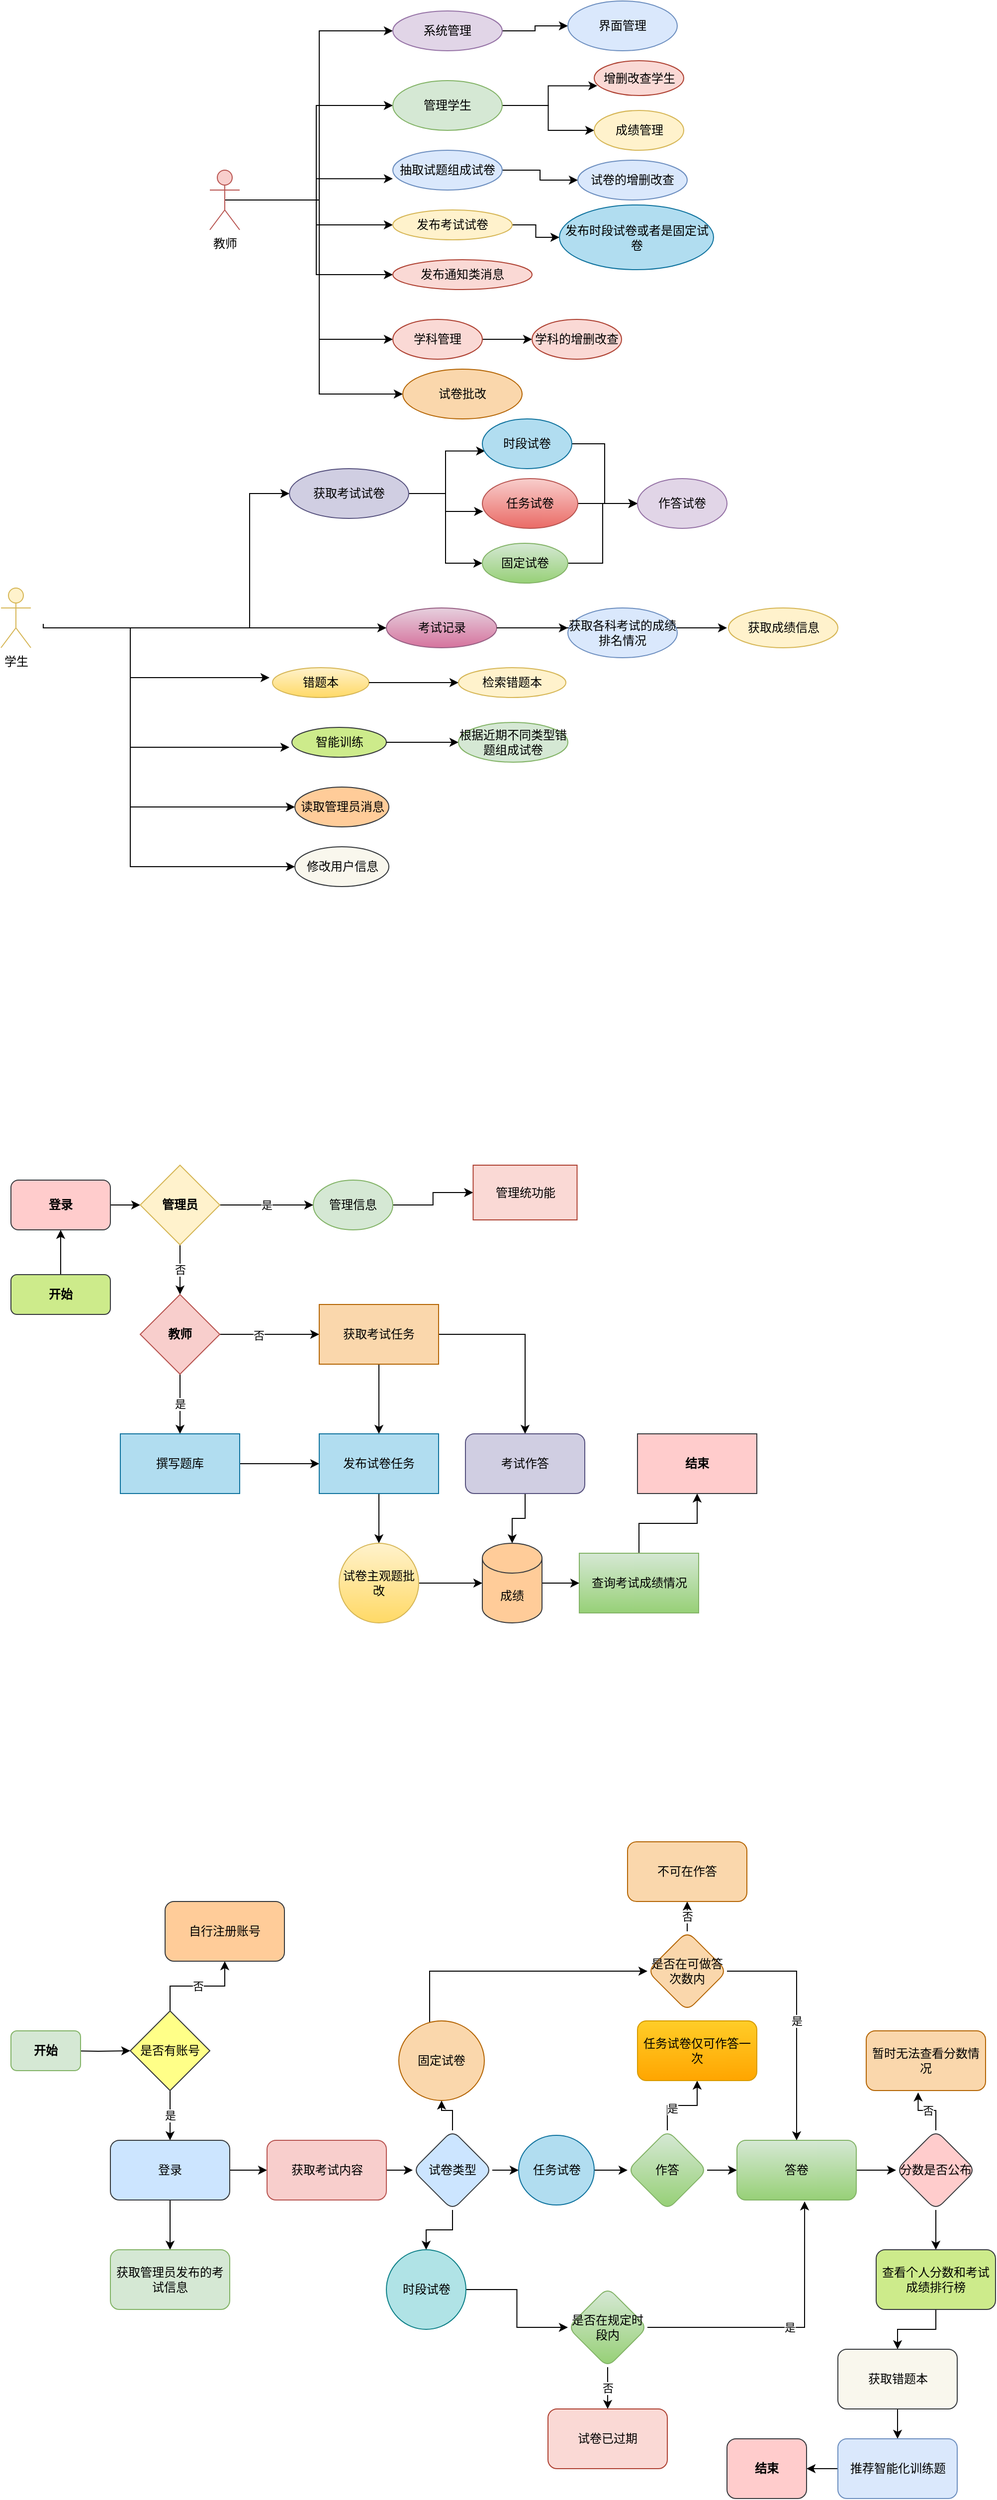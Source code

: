 <mxfile version="21.1.5" type="github">
  <diagram name="第 1 页" id="-xCAmt3GZVza_Lq7m_Li">
    <mxGraphModel dx="1050" dy="587" grid="1" gridSize="10" guides="1" tooltips="1" connect="1" arrows="1" fold="1" page="1" pageScale="1" pageWidth="827" pageHeight="1169" math="0" shadow="0">
      <root>
        <mxCell id="0" />
        <mxCell id="1" parent="0" />
        <mxCell id="wJusNzU9xoTJ1JT3j_27-7" style="edgeStyle=orthogonalEdgeStyle;rounded=0;orthogonalLoop=1;jettySize=auto;html=1;exitX=0.5;exitY=0.5;exitDx=0;exitDy=0;exitPerimeter=0;entryX=0;entryY=0.5;entryDx=0;entryDy=0;" parent="1" source="wJusNzU9xoTJ1JT3j_27-1" target="wJusNzU9xoTJ1JT3j_27-6" edge="1">
          <mxGeometry relative="1" as="geometry" />
        </mxCell>
        <mxCell id="wJusNzU9xoTJ1JT3j_27-9" style="edgeStyle=orthogonalEdgeStyle;rounded=0;orthogonalLoop=1;jettySize=auto;html=1;exitX=0.5;exitY=0.5;exitDx=0;exitDy=0;exitPerimeter=0;entryX=0;entryY=0.715;entryDx=0;entryDy=0;entryPerimeter=0;" parent="1" source="wJusNzU9xoTJ1JT3j_27-1" target="wJusNzU9xoTJ1JT3j_27-8" edge="1">
          <mxGeometry relative="1" as="geometry" />
        </mxCell>
        <mxCell id="wJusNzU9xoTJ1JT3j_27-11" style="edgeStyle=orthogonalEdgeStyle;rounded=0;orthogonalLoop=1;jettySize=auto;html=1;exitX=0.5;exitY=0.5;exitDx=0;exitDy=0;exitPerimeter=0;" parent="1" source="wJusNzU9xoTJ1JT3j_27-1" target="wJusNzU9xoTJ1JT3j_27-10" edge="1">
          <mxGeometry relative="1" as="geometry" />
        </mxCell>
        <mxCell id="wJusNzU9xoTJ1JT3j_27-13" style="edgeStyle=orthogonalEdgeStyle;rounded=0;orthogonalLoop=1;jettySize=auto;html=1;exitX=0.5;exitY=0.5;exitDx=0;exitDy=0;exitPerimeter=0;entryX=0;entryY=0.5;entryDx=0;entryDy=0;" parent="1" source="wJusNzU9xoTJ1JT3j_27-1" target="wJusNzU9xoTJ1JT3j_27-12" edge="1">
          <mxGeometry relative="1" as="geometry">
            <Array as="points">
              <mxPoint x="340" y="240" />
              <mxPoint x="340" y="70" />
            </Array>
          </mxGeometry>
        </mxCell>
        <mxCell id="wJusNzU9xoTJ1JT3j_27-24" style="edgeStyle=orthogonalEdgeStyle;rounded=0;orthogonalLoop=1;jettySize=auto;html=1;exitX=0.5;exitY=0.5;exitDx=0;exitDy=0;exitPerimeter=0;entryX=0;entryY=0.5;entryDx=0;entryDy=0;" parent="1" source="wJusNzU9xoTJ1JT3j_27-1" target="wJusNzU9xoTJ1JT3j_27-23" edge="1">
          <mxGeometry relative="1" as="geometry" />
        </mxCell>
        <mxCell id="wJusNzU9xoTJ1JT3j_27-29" style="edgeStyle=orthogonalEdgeStyle;rounded=0;orthogonalLoop=1;jettySize=auto;html=1;exitX=0.5;exitY=0.5;exitDx=0;exitDy=0;exitPerimeter=0;entryX=0;entryY=0.5;entryDx=0;entryDy=0;" parent="1" source="wJusNzU9xoTJ1JT3j_27-1" target="wJusNzU9xoTJ1JT3j_27-28" edge="1">
          <mxGeometry relative="1" as="geometry">
            <Array as="points">
              <mxPoint x="340" y="240" />
              <mxPoint x="340" y="380" />
            </Array>
          </mxGeometry>
        </mxCell>
        <mxCell id="JwXCFKHDuGkUdu7llDLo-1" style="edgeStyle=orthogonalEdgeStyle;rounded=0;orthogonalLoop=1;jettySize=auto;html=1;exitX=0.5;exitY=0.5;exitDx=0;exitDy=0;exitPerimeter=0;entryX=0;entryY=0.5;entryDx=0;entryDy=0;" edge="1" parent="1" source="wJusNzU9xoTJ1JT3j_27-1" target="JwXCFKHDuGkUdu7llDLo-2">
          <mxGeometry relative="1" as="geometry">
            <mxPoint x="340" y="460" as="targetPoint" />
            <Array as="points">
              <mxPoint x="340" y="240" />
              <mxPoint x="340" y="435" />
            </Array>
          </mxGeometry>
        </mxCell>
        <mxCell id="wJusNzU9xoTJ1JT3j_27-1" value="教师" style="shape=umlActor;verticalLabelPosition=bottom;verticalAlign=top;html=1;outlineConnect=0;fillColor=#f8cecc;strokeColor=#b85450;" parent="1" vertex="1">
          <mxGeometry x="230" y="210" width="30" height="60" as="geometry" />
        </mxCell>
        <mxCell id="wJusNzU9xoTJ1JT3j_27-33" style="edgeStyle=orthogonalEdgeStyle;rounded=0;orthogonalLoop=1;jettySize=auto;html=1;exitX=0.75;exitY=0.1;exitDx=0;exitDy=0;exitPerimeter=0;" parent="1" target="wJusNzU9xoTJ1JT3j_27-32" edge="1">
          <mxGeometry relative="1" as="geometry">
            <mxPoint x="62.5" y="666" as="sourcePoint" />
            <Array as="points">
              <mxPoint x="63" y="670" />
              <mxPoint x="270" y="670" />
              <mxPoint x="270" y="535" />
            </Array>
          </mxGeometry>
        </mxCell>
        <mxCell id="wJusNzU9xoTJ1JT3j_27-47" style="edgeStyle=orthogonalEdgeStyle;rounded=0;orthogonalLoop=1;jettySize=auto;html=1;exitX=0.75;exitY=0.1;exitDx=0;exitDy=0;exitPerimeter=0;entryX=0;entryY=0.5;entryDx=0;entryDy=0;" parent="1" target="wJusNzU9xoTJ1JT3j_27-46" edge="1">
          <mxGeometry relative="1" as="geometry">
            <Array as="points">
              <mxPoint x="63" y="670" />
              <mxPoint x="150" y="670" />
              <mxPoint x="150" y="850" />
            </Array>
            <mxPoint x="62.5" y="666" as="sourcePoint" />
          </mxGeometry>
        </mxCell>
        <mxCell id="wJusNzU9xoTJ1JT3j_27-17" style="edgeStyle=orthogonalEdgeStyle;rounded=0;orthogonalLoop=1;jettySize=auto;html=1;exitX=1;exitY=0.5;exitDx=0;exitDy=0;" parent="1" source="wJusNzU9xoTJ1JT3j_27-6" target="wJusNzU9xoTJ1JT3j_27-16" edge="1">
          <mxGeometry relative="1" as="geometry" />
        </mxCell>
        <mxCell id="wJusNzU9xoTJ1JT3j_27-19" style="edgeStyle=orthogonalEdgeStyle;rounded=0;orthogonalLoop=1;jettySize=auto;html=1;exitX=1;exitY=0.5;exitDx=0;exitDy=0;entryX=0.035;entryY=0.72;entryDx=0;entryDy=0;entryPerimeter=0;" parent="1" source="wJusNzU9xoTJ1JT3j_27-6" target="wJusNzU9xoTJ1JT3j_27-18" edge="1">
          <mxGeometry relative="1" as="geometry" />
        </mxCell>
        <mxCell id="wJusNzU9xoTJ1JT3j_27-6" value="管理学生" style="ellipse;whiteSpace=wrap;html=1;fillColor=#d5e8d4;strokeColor=#82b366;" parent="1" vertex="1">
          <mxGeometry x="414" y="120" width="110" height="50" as="geometry" />
        </mxCell>
        <mxCell id="wJusNzU9xoTJ1JT3j_27-27" style="edgeStyle=orthogonalEdgeStyle;rounded=0;orthogonalLoop=1;jettySize=auto;html=1;exitX=1;exitY=0.5;exitDx=0;exitDy=0;entryX=0;entryY=0.5;entryDx=0;entryDy=0;" parent="1" source="wJusNzU9xoTJ1JT3j_27-8" target="wJusNzU9xoTJ1JT3j_27-26" edge="1">
          <mxGeometry relative="1" as="geometry" />
        </mxCell>
        <mxCell id="wJusNzU9xoTJ1JT3j_27-8" value="抽取试题组成试卷" style="ellipse;whiteSpace=wrap;html=1;fillColor=#dae8fc;strokeColor=#6c8ebf;" parent="1" vertex="1">
          <mxGeometry x="414" y="190" width="110" height="40" as="geometry" />
        </mxCell>
        <mxCell id="wJusNzU9xoTJ1JT3j_27-22" style="edgeStyle=orthogonalEdgeStyle;rounded=0;orthogonalLoop=1;jettySize=auto;html=1;exitX=1;exitY=0.5;exitDx=0;exitDy=0;" parent="1" source="wJusNzU9xoTJ1JT3j_27-10" target="wJusNzU9xoTJ1JT3j_27-21" edge="1">
          <mxGeometry relative="1" as="geometry" />
        </mxCell>
        <mxCell id="wJusNzU9xoTJ1JT3j_27-10" value="发布考试试卷" style="ellipse;whiteSpace=wrap;html=1;fillColor=#fff2cc;strokeColor=#d6b656;" parent="1" vertex="1">
          <mxGeometry x="414" y="250" width="120" height="30" as="geometry" />
        </mxCell>
        <mxCell id="wJusNzU9xoTJ1JT3j_27-15" style="edgeStyle=orthogonalEdgeStyle;rounded=0;orthogonalLoop=1;jettySize=auto;html=1;exitX=1;exitY=0.5;exitDx=0;exitDy=0;entryX=0;entryY=0.5;entryDx=0;entryDy=0;" parent="1" source="wJusNzU9xoTJ1JT3j_27-12" target="wJusNzU9xoTJ1JT3j_27-14" edge="1">
          <mxGeometry relative="1" as="geometry" />
        </mxCell>
        <mxCell id="wJusNzU9xoTJ1JT3j_27-12" value="系统管理" style="ellipse;whiteSpace=wrap;html=1;fillColor=#e1d5e7;strokeColor=#9673a6;" parent="1" vertex="1">
          <mxGeometry x="414" y="50" width="110" height="40" as="geometry" />
        </mxCell>
        <mxCell id="wJusNzU9xoTJ1JT3j_27-14" value="界面管理" style="ellipse;whiteSpace=wrap;html=1;fillColor=#dae8fc;strokeColor=#6c8ebf;" parent="1" vertex="1">
          <mxGeometry x="590" y="40" width="110" height="50" as="geometry" />
        </mxCell>
        <mxCell id="wJusNzU9xoTJ1JT3j_27-16" value="成绩管理" style="ellipse;whiteSpace=wrap;html=1;fillColor=#fff2cc;strokeColor=#d6b656;" parent="1" vertex="1">
          <mxGeometry x="616.5" y="150" width="90" height="40" as="geometry" />
        </mxCell>
        <mxCell id="wJusNzU9xoTJ1JT3j_27-18" value="增删改查学生" style="ellipse;whiteSpace=wrap;html=1;fillColor=#fad9d5;strokeColor=#ae4132;" parent="1" vertex="1">
          <mxGeometry x="616.5" y="100" width="90" height="35" as="geometry" />
        </mxCell>
        <mxCell id="wJusNzU9xoTJ1JT3j_27-21" value="发布时段试卷或者是固定试卷" style="ellipse;whiteSpace=wrap;html=1;fillColor=#b1ddf0;strokeColor=#10739e;" parent="1" vertex="1">
          <mxGeometry x="581.5" y="245" width="155" height="65" as="geometry" />
        </mxCell>
        <mxCell id="wJusNzU9xoTJ1JT3j_27-23" value="发布通知类消息" style="ellipse;whiteSpace=wrap;html=1;fillColor=#fad9d5;strokeColor=#ae4132;" parent="1" vertex="1">
          <mxGeometry x="414" y="300" width="140" height="30" as="geometry" />
        </mxCell>
        <mxCell id="wJusNzU9xoTJ1JT3j_27-26" value="试卷的增删改查" style="ellipse;whiteSpace=wrap;html=1;fillColor=#dae8fc;strokeColor=#6c8ebf;" parent="1" vertex="1">
          <mxGeometry x="600" y="200" width="110" height="40" as="geometry" />
        </mxCell>
        <mxCell id="wJusNzU9xoTJ1JT3j_27-31" style="edgeStyle=orthogonalEdgeStyle;rounded=0;orthogonalLoop=1;jettySize=auto;html=1;exitX=1;exitY=0.5;exitDx=0;exitDy=0;entryX=0;entryY=0.5;entryDx=0;entryDy=0;" parent="1" source="wJusNzU9xoTJ1JT3j_27-28" target="wJusNzU9xoTJ1JT3j_27-30" edge="1">
          <mxGeometry relative="1" as="geometry" />
        </mxCell>
        <mxCell id="wJusNzU9xoTJ1JT3j_27-28" value="学科管理" style="ellipse;whiteSpace=wrap;html=1;fillColor=#fad9d5;strokeColor=#ae4132;" parent="1" vertex="1">
          <mxGeometry x="414" y="360" width="90" height="40" as="geometry" />
        </mxCell>
        <mxCell id="wJusNzU9xoTJ1JT3j_27-30" value="学科的增删改查" style="ellipse;whiteSpace=wrap;html=1;fillColor=#fad9d5;strokeColor=#ae4132;" parent="1" vertex="1">
          <mxGeometry x="554" y="360" width="90" height="40" as="geometry" />
        </mxCell>
        <mxCell id="R-f7AeW5xme-kYgzX9g4-16" style="edgeStyle=orthogonalEdgeStyle;rounded=0;orthogonalLoop=1;jettySize=auto;html=1;exitX=1;exitY=0.5;exitDx=0;exitDy=0;entryX=0.031;entryY=0.644;entryDx=0;entryDy=0;entryPerimeter=0;" parent="1" source="wJusNzU9xoTJ1JT3j_27-32" target="wJusNzU9xoTJ1JT3j_27-35" edge="1">
          <mxGeometry relative="1" as="geometry" />
        </mxCell>
        <mxCell id="R-f7AeW5xme-kYgzX9g4-17" style="edgeStyle=orthogonalEdgeStyle;rounded=0;orthogonalLoop=1;jettySize=auto;html=1;exitX=1;exitY=0.5;exitDx=0;exitDy=0;entryX=0.008;entryY=0.66;entryDx=0;entryDy=0;entryPerimeter=0;" parent="1" source="wJusNzU9xoTJ1JT3j_27-32" target="wJusNzU9xoTJ1JT3j_27-38" edge="1">
          <mxGeometry relative="1" as="geometry" />
        </mxCell>
        <mxCell id="R-f7AeW5xme-kYgzX9g4-18" style="edgeStyle=orthogonalEdgeStyle;rounded=0;orthogonalLoop=1;jettySize=auto;html=1;exitX=1;exitY=0.5;exitDx=0;exitDy=0;entryX=0;entryY=0.5;entryDx=0;entryDy=0;" parent="1" source="wJusNzU9xoTJ1JT3j_27-32" target="wJusNzU9xoTJ1JT3j_27-37" edge="1">
          <mxGeometry relative="1" as="geometry" />
        </mxCell>
        <mxCell id="wJusNzU9xoTJ1JT3j_27-32" value="获取考试试卷" style="ellipse;whiteSpace=wrap;html=1;fillColor=#d0cee2;strokeColor=#56517e;" parent="1" vertex="1">
          <mxGeometry x="310" y="510" width="120" height="50" as="geometry" />
        </mxCell>
        <mxCell id="R-f7AeW5xme-kYgzX9g4-20" style="edgeStyle=orthogonalEdgeStyle;rounded=0;orthogonalLoop=1;jettySize=auto;html=1;exitX=1;exitY=0.5;exitDx=0;exitDy=0;entryX=0;entryY=0.5;entryDx=0;entryDy=0;" parent="1" source="wJusNzU9xoTJ1JT3j_27-35" target="R-f7AeW5xme-kYgzX9g4-19" edge="1">
          <mxGeometry relative="1" as="geometry" />
        </mxCell>
        <mxCell id="wJusNzU9xoTJ1JT3j_27-35" value="时段试卷" style="ellipse;whiteSpace=wrap;html=1;fillColor=#b1ddf0;strokeColor=#10739e;" parent="1" vertex="1">
          <mxGeometry x="504" y="460" width="90" height="50" as="geometry" />
        </mxCell>
        <mxCell id="R-f7AeW5xme-kYgzX9g4-22" style="edgeStyle=orthogonalEdgeStyle;rounded=0;orthogonalLoop=1;jettySize=auto;html=1;exitX=1;exitY=0.5;exitDx=0;exitDy=0;entryX=0;entryY=0.5;entryDx=0;entryDy=0;" parent="1" source="wJusNzU9xoTJ1JT3j_27-37" target="R-f7AeW5xme-kYgzX9g4-19" edge="1">
          <mxGeometry relative="1" as="geometry" />
        </mxCell>
        <mxCell id="wJusNzU9xoTJ1JT3j_27-37" value="固定试卷" style="ellipse;whiteSpace=wrap;html=1;fillColor=#d5e8d4;gradientColor=#97d077;strokeColor=#82b366;" parent="1" vertex="1">
          <mxGeometry x="504" y="585" width="86" height="40" as="geometry" />
        </mxCell>
        <mxCell id="R-f7AeW5xme-kYgzX9g4-21" style="edgeStyle=orthogonalEdgeStyle;rounded=0;orthogonalLoop=1;jettySize=auto;html=1;exitX=1;exitY=0.5;exitDx=0;exitDy=0;entryX=0;entryY=0.5;entryDx=0;entryDy=0;" parent="1" source="wJusNzU9xoTJ1JT3j_27-38" target="R-f7AeW5xme-kYgzX9g4-19" edge="1">
          <mxGeometry relative="1" as="geometry" />
        </mxCell>
        <mxCell id="wJusNzU9xoTJ1JT3j_27-38" value="任务试卷" style="ellipse;whiteSpace=wrap;html=1;fillColor=#f8cecc;gradientColor=#ea6b66;strokeColor=#b85450;" parent="1" vertex="1">
          <mxGeometry x="504" y="520" width="96" height="50" as="geometry" />
        </mxCell>
        <mxCell id="R-f7AeW5xme-kYgzX9g4-23" style="edgeStyle=orthogonalEdgeStyle;rounded=0;orthogonalLoop=1;jettySize=auto;html=1;exitX=1;exitY=0.5;exitDx=0;exitDy=0;" parent="1" source="wJusNzU9xoTJ1JT3j_27-40" edge="1">
          <mxGeometry relative="1" as="geometry">
            <mxPoint x="750" y="670" as="targetPoint" />
          </mxGeometry>
        </mxCell>
        <mxCell id="wJusNzU9xoTJ1JT3j_27-40" value="考试记录" style="ellipse;whiteSpace=wrap;html=1;fillColor=#e6d0de;gradientColor=#d5739d;strokeColor=#996185;" parent="1" vertex="1">
          <mxGeometry x="407.5" y="650" width="111" height="40" as="geometry" />
        </mxCell>
        <mxCell id="wJusNzU9xoTJ1JT3j_27-42" value="错题本" style="ellipse;whiteSpace=wrap;html=1;fillColor=#fff2cc;gradientColor=#ffd966;strokeColor=#d6b656;" parent="1" vertex="1">
          <mxGeometry x="293" y="710" width="97" height="30" as="geometry" />
        </mxCell>
        <mxCell id="wJusNzU9xoTJ1JT3j_27-44" value="智能训练" style="ellipse;whiteSpace=wrap;html=1;fillColor=#cdeb8b;strokeColor=#36393d;" parent="1" vertex="1">
          <mxGeometry x="312.5" y="770" width="95" height="30" as="geometry" />
        </mxCell>
        <mxCell id="wJusNzU9xoTJ1JT3j_27-46" value="读取管理员消息" style="ellipse;whiteSpace=wrap;html=1;fillColor=#ffcc99;strokeColor=#36393d;" parent="1" vertex="1">
          <mxGeometry x="315.5" y="830" width="94.5" height="40" as="geometry" />
        </mxCell>
        <mxCell id="wJusNzU9xoTJ1JT3j_27-48" value="修改用户信息" style="ellipse;whiteSpace=wrap;html=1;fillColor=#f9f7ed;strokeColor=#36393d;" parent="1" vertex="1">
          <mxGeometry x="315.5" y="890" width="94.5" height="40" as="geometry" />
        </mxCell>
        <mxCell id="R-f7AeW5xme-kYgzX9g4-1" value="学生" style="shape=umlActor;verticalLabelPosition=bottom;verticalAlign=top;html=1;outlineConnect=0;fillColor=#fff2cc;strokeColor=#d6b656;" parent="1" vertex="1">
          <mxGeometry x="20" y="630" width="30" height="60" as="geometry" />
        </mxCell>
        <mxCell id="R-f7AeW5xme-kYgzX9g4-5" value="" style="endArrow=classic;html=1;rounded=0;entryX=0;entryY=0.5;entryDx=0;entryDy=0;" parent="1" target="wJusNzU9xoTJ1JT3j_27-40" edge="1">
          <mxGeometry width="50" height="50" relative="1" as="geometry">
            <mxPoint x="370" y="670" as="sourcePoint" />
            <mxPoint x="410" y="680" as="targetPoint" />
            <Array as="points">
              <mxPoint x="270" y="670" />
            </Array>
          </mxGeometry>
        </mxCell>
        <mxCell id="R-f7AeW5xme-kYgzX9g4-6" value="" style="endArrow=classic;html=1;rounded=0;entryX=0;entryY=0.5;entryDx=0;entryDy=0;" parent="1" target="wJusNzU9xoTJ1JT3j_27-48" edge="1">
          <mxGeometry width="50" height="50" relative="1" as="geometry">
            <mxPoint x="150" y="850" as="sourcePoint" />
            <mxPoint x="280" y="910" as="targetPoint" />
            <Array as="points">
              <mxPoint x="150" y="910" />
            </Array>
          </mxGeometry>
        </mxCell>
        <mxCell id="R-f7AeW5xme-kYgzX9g4-7" value="" style="endArrow=classic;html=1;rounded=0;" parent="1" edge="1">
          <mxGeometry width="50" height="50" relative="1" as="geometry">
            <mxPoint x="150" y="720" as="sourcePoint" />
            <mxPoint x="290" y="720" as="targetPoint" />
          </mxGeometry>
        </mxCell>
        <mxCell id="R-f7AeW5xme-kYgzX9g4-9" value="" style="endArrow=classic;html=1;rounded=0;" parent="1" edge="1">
          <mxGeometry width="50" height="50" relative="1" as="geometry">
            <mxPoint x="150" y="790" as="sourcePoint" />
            <mxPoint x="310" y="790" as="targetPoint" />
          </mxGeometry>
        </mxCell>
        <mxCell id="R-f7AeW5xme-kYgzX9g4-10" value="" style="endArrow=classic;html=1;rounded=0;exitX=1;exitY=0.5;exitDx=0;exitDy=0;" parent="1" source="wJusNzU9xoTJ1JT3j_27-40" edge="1">
          <mxGeometry width="50" height="50" relative="1" as="geometry">
            <mxPoint x="580" y="700" as="sourcePoint" />
            <mxPoint x="590" y="670" as="targetPoint" />
          </mxGeometry>
        </mxCell>
        <mxCell id="R-f7AeW5xme-kYgzX9g4-11" value="获取各科考试的成绩排名情况" style="ellipse;whiteSpace=wrap;html=1;fillColor=#dae8fc;strokeColor=#6c8ebf;" parent="1" vertex="1">
          <mxGeometry x="590" y="650" width="110" height="50" as="geometry" />
        </mxCell>
        <mxCell id="R-f7AeW5xme-kYgzX9g4-12" value="" style="endArrow=classic;html=1;rounded=0;exitX=1;exitY=0.5;exitDx=0;exitDy=0;" parent="1" source="wJusNzU9xoTJ1JT3j_27-42" edge="1">
          <mxGeometry width="50" height="50" relative="1" as="geometry">
            <mxPoint x="650" y="810" as="sourcePoint" />
            <mxPoint x="480" y="725" as="targetPoint" />
          </mxGeometry>
        </mxCell>
        <mxCell id="R-f7AeW5xme-kYgzX9g4-13" value="检索错题本" style="ellipse;whiteSpace=wrap;html=1;fillColor=#fff2cc;strokeColor=#d6b656;" parent="1" vertex="1">
          <mxGeometry x="480" y="710" width="108" height="30" as="geometry" />
        </mxCell>
        <mxCell id="R-f7AeW5xme-kYgzX9g4-14" value="" style="endArrow=classic;html=1;rounded=0;exitX=1;exitY=0.5;exitDx=0;exitDy=0;" parent="1" source="wJusNzU9xoTJ1JT3j_27-44" edge="1">
          <mxGeometry width="50" height="50" relative="1" as="geometry">
            <mxPoint x="440" y="830" as="sourcePoint" />
            <mxPoint x="480" y="785" as="targetPoint" />
          </mxGeometry>
        </mxCell>
        <mxCell id="R-f7AeW5xme-kYgzX9g4-15" value="根据近期不同类型错题组成试卷" style="ellipse;whiteSpace=wrap;html=1;fillColor=#d5e8d4;strokeColor=#82b366;" parent="1" vertex="1">
          <mxGeometry x="480" y="765" width="110" height="40" as="geometry" />
        </mxCell>
        <mxCell id="R-f7AeW5xme-kYgzX9g4-19" value="作答试卷" style="ellipse;whiteSpace=wrap;html=1;fillColor=#e1d5e7;strokeColor=#9673a6;" parent="1" vertex="1">
          <mxGeometry x="660" y="520" width="90" height="50" as="geometry" />
        </mxCell>
        <mxCell id="R-f7AeW5xme-kYgzX9g4-24" value="获取成绩信息" style="ellipse;whiteSpace=wrap;html=1;fillColor=#fff2cc;strokeColor=#d6b656;" parent="1" vertex="1">
          <mxGeometry x="751.5" y="650" width="110" height="40" as="geometry" />
        </mxCell>
        <mxCell id="R-f7AeW5xme-kYgzX9g4-28" style="edgeStyle=orthogonalEdgeStyle;rounded=0;orthogonalLoop=1;jettySize=auto;html=1;exitX=1;exitY=0.5;exitDx=0;exitDy=0;" parent="1" source="R-f7AeW5xme-kYgzX9g4-25" target="R-f7AeW5xme-kYgzX9g4-27" edge="1">
          <mxGeometry relative="1" as="geometry" />
        </mxCell>
        <mxCell id="R-f7AeW5xme-kYgzX9g4-25" value="&lt;b&gt;登录&lt;/b&gt;" style="rounded=1;whiteSpace=wrap;html=1;fillColor=#ffcccc;strokeColor=#36393d;" parent="1" vertex="1">
          <mxGeometry x="30" y="1225" width="100" height="50" as="geometry" />
        </mxCell>
        <mxCell id="R-f7AeW5xme-kYgzX9g4-37" value="" style="edgeStyle=orthogonalEdgeStyle;rounded=0;orthogonalLoop=1;jettySize=auto;html=1;" parent="1" source="R-f7AeW5xme-kYgzX9g4-26" target="R-f7AeW5xme-kYgzX9g4-36" edge="1">
          <mxGeometry relative="1" as="geometry" />
        </mxCell>
        <mxCell id="R-f7AeW5xme-kYgzX9g4-26" value="管理信息" style="ellipse;whiteSpace=wrap;html=1;fillColor=#d5e8d4;strokeColor=#82b366;" parent="1" vertex="1">
          <mxGeometry x="334" y="1225" width="80" height="50" as="geometry" />
        </mxCell>
        <mxCell id="R-f7AeW5xme-kYgzX9g4-32" value="否" style="edgeStyle=orthogonalEdgeStyle;rounded=0;orthogonalLoop=1;jettySize=auto;html=1;" parent="1" source="R-f7AeW5xme-kYgzX9g4-27" target="R-f7AeW5xme-kYgzX9g4-31" edge="1">
          <mxGeometry relative="1" as="geometry" />
        </mxCell>
        <mxCell id="R-f7AeW5xme-kYgzX9g4-35" value="是" style="edgeStyle=orthogonalEdgeStyle;rounded=0;orthogonalLoop=1;jettySize=auto;html=1;exitX=1;exitY=0.5;exitDx=0;exitDy=0;entryX=0;entryY=0.5;entryDx=0;entryDy=0;" parent="1" source="R-f7AeW5xme-kYgzX9g4-27" target="R-f7AeW5xme-kYgzX9g4-26" edge="1">
          <mxGeometry relative="1" as="geometry" />
        </mxCell>
        <mxCell id="R-f7AeW5xme-kYgzX9g4-27" value="&lt;b&gt;管理员&lt;/b&gt;" style="rhombus;whiteSpace=wrap;html=1;fillColor=#fff2cc;strokeColor=#d6b656;" parent="1" vertex="1">
          <mxGeometry x="160" y="1210" width="80" height="80" as="geometry" />
        </mxCell>
        <mxCell id="R-f7AeW5xme-kYgzX9g4-34" value="" style="edgeStyle=orthogonalEdgeStyle;rounded=0;orthogonalLoop=1;jettySize=auto;html=1;entryX=0;entryY=0.5;entryDx=0;entryDy=0;" parent="1" source="R-f7AeW5xme-kYgzX9g4-31" target="R-f7AeW5xme-kYgzX9g4-41" edge="1">
          <mxGeometry relative="1" as="geometry">
            <mxPoint x="320" y="1410" as="targetPoint" />
          </mxGeometry>
        </mxCell>
        <mxCell id="R-f7AeW5xme-kYgzX9g4-38" value="否" style="edgeLabel;html=1;align=center;verticalAlign=middle;resizable=0;points=[];" parent="R-f7AeW5xme-kYgzX9g4-34" vertex="1" connectable="0">
          <mxGeometry x="-0.235" y="-1" relative="1" as="geometry">
            <mxPoint as="offset" />
          </mxGeometry>
        </mxCell>
        <mxCell id="R-f7AeW5xme-kYgzX9g4-40" value="是" style="edgeStyle=orthogonalEdgeStyle;rounded=0;orthogonalLoop=1;jettySize=auto;html=1;" parent="1" source="R-f7AeW5xme-kYgzX9g4-31" target="R-f7AeW5xme-kYgzX9g4-39" edge="1">
          <mxGeometry relative="1" as="geometry" />
        </mxCell>
        <mxCell id="R-f7AeW5xme-kYgzX9g4-31" value="&lt;b&gt;教师&lt;/b&gt;" style="rhombus;whiteSpace=wrap;html=1;fillColor=#f8cecc;strokeColor=#b85450;" parent="1" vertex="1">
          <mxGeometry x="160" y="1340" width="80" height="80" as="geometry" />
        </mxCell>
        <mxCell id="R-f7AeW5xme-kYgzX9g4-36" value="管理统功能" style="whiteSpace=wrap;html=1;fillColor=#fad9d5;strokeColor=#ae4132;" parent="1" vertex="1">
          <mxGeometry x="494.75" y="1210" width="104.5" height="55" as="geometry" />
        </mxCell>
        <mxCell id="R-f7AeW5xme-kYgzX9g4-45" value="" style="edgeStyle=orthogonalEdgeStyle;rounded=0;orthogonalLoop=1;jettySize=auto;html=1;" parent="1" source="R-f7AeW5xme-kYgzX9g4-39" target="R-f7AeW5xme-kYgzX9g4-44" edge="1">
          <mxGeometry relative="1" as="geometry" />
        </mxCell>
        <mxCell id="R-f7AeW5xme-kYgzX9g4-39" value="撰写题库" style="whiteSpace=wrap;html=1;fillColor=#b1ddf0;strokeColor=#10739e;" parent="1" vertex="1">
          <mxGeometry x="140" y="1480" width="120" height="60" as="geometry" />
        </mxCell>
        <mxCell id="R-f7AeW5xme-kYgzX9g4-46" style="edgeStyle=orthogonalEdgeStyle;rounded=0;orthogonalLoop=1;jettySize=auto;html=1;exitX=0.5;exitY=1;exitDx=0;exitDy=0;entryX=0.5;entryY=0;entryDx=0;entryDy=0;" parent="1" source="R-f7AeW5xme-kYgzX9g4-41" target="R-f7AeW5xme-kYgzX9g4-44" edge="1">
          <mxGeometry relative="1" as="geometry">
            <mxPoint x="350" y="1690" as="targetPoint" />
          </mxGeometry>
        </mxCell>
        <mxCell id="R-f7AeW5xme-kYgzX9g4-49" style="edgeStyle=orthogonalEdgeStyle;rounded=0;orthogonalLoop=1;jettySize=auto;html=1;exitX=1;exitY=0.5;exitDx=0;exitDy=0;entryX=0.5;entryY=0;entryDx=0;entryDy=0;" parent="1" source="R-f7AeW5xme-kYgzX9g4-41" target="R-f7AeW5xme-kYgzX9g4-48" edge="1">
          <mxGeometry relative="1" as="geometry" />
        </mxCell>
        <mxCell id="R-f7AeW5xme-kYgzX9g4-41" value="获取考试任务" style="rounded=0;whiteSpace=wrap;html=1;fillColor=#fad7ac;strokeColor=#b46504;" parent="1" vertex="1">
          <mxGeometry x="340" y="1350" width="120" height="60" as="geometry" />
        </mxCell>
        <mxCell id="3FXvA2bf4K6OVrV32_PR-7" value="" style="edgeStyle=orthogonalEdgeStyle;rounded=0;orthogonalLoop=1;jettySize=auto;html=1;" parent="1" source="R-f7AeW5xme-kYgzX9g4-42" target="3FXvA2bf4K6OVrV32_PR-6" edge="1">
          <mxGeometry relative="1" as="geometry" />
        </mxCell>
        <mxCell id="R-f7AeW5xme-kYgzX9g4-42" value="查询考试成绩情况" style="whiteSpace=wrap;html=1;fillColor=#d5e8d4;strokeColor=#82b366;rounded=0;gradientColor=#97d077;" parent="1" vertex="1">
          <mxGeometry x="601.5" y="1600" width="120" height="60" as="geometry" />
        </mxCell>
        <mxCell id="R-f7AeW5xme-kYgzX9g4-52" value="" style="edgeStyle=orthogonalEdgeStyle;rounded=0;orthogonalLoop=1;jettySize=auto;html=1;" parent="1" source="R-f7AeW5xme-kYgzX9g4-44" target="R-f7AeW5xme-kYgzX9g4-51" edge="1">
          <mxGeometry relative="1" as="geometry" />
        </mxCell>
        <mxCell id="R-f7AeW5xme-kYgzX9g4-44" value="发布试卷任务" style="whiteSpace=wrap;html=1;fillColor=#b1ddf0;strokeColor=#10739e;" parent="1" vertex="1">
          <mxGeometry x="340" y="1480" width="120" height="60" as="geometry" />
        </mxCell>
        <mxCell id="R-f7AeW5xme-kYgzX9g4-57" style="edgeStyle=orthogonalEdgeStyle;rounded=0;orthogonalLoop=1;jettySize=auto;html=1;exitX=0.5;exitY=1;exitDx=0;exitDy=0;" parent="1" source="R-f7AeW5xme-kYgzX9g4-48" target="R-f7AeW5xme-kYgzX9g4-53" edge="1">
          <mxGeometry relative="1" as="geometry" />
        </mxCell>
        <mxCell id="R-f7AeW5xme-kYgzX9g4-48" value="考试作答" style="rounded=1;whiteSpace=wrap;html=1;fillColor=#d0cee2;strokeColor=#56517e;" parent="1" vertex="1">
          <mxGeometry x="487" y="1480" width="120" height="60" as="geometry" />
        </mxCell>
        <mxCell id="R-f7AeW5xme-kYgzX9g4-54" style="edgeStyle=orthogonalEdgeStyle;rounded=0;orthogonalLoop=1;jettySize=auto;html=1;exitX=1;exitY=0.5;exitDx=0;exitDy=0;" parent="1" source="R-f7AeW5xme-kYgzX9g4-51" target="R-f7AeW5xme-kYgzX9g4-53" edge="1">
          <mxGeometry relative="1" as="geometry" />
        </mxCell>
        <mxCell id="R-f7AeW5xme-kYgzX9g4-51" value="试卷主观题批改" style="ellipse;whiteSpace=wrap;html=1;fillColor=#fff2cc;strokeColor=#d6b656;gradientColor=#ffd966;" parent="1" vertex="1">
          <mxGeometry x="360" y="1590" width="80" height="80" as="geometry" />
        </mxCell>
        <mxCell id="R-f7AeW5xme-kYgzX9g4-55" style="edgeStyle=orthogonalEdgeStyle;rounded=0;orthogonalLoop=1;jettySize=auto;html=1;exitX=1;exitY=0.5;exitDx=0;exitDy=0;exitPerimeter=0;" parent="1" source="R-f7AeW5xme-kYgzX9g4-53" target="R-f7AeW5xme-kYgzX9g4-42" edge="1">
          <mxGeometry relative="1" as="geometry" />
        </mxCell>
        <mxCell id="R-f7AeW5xme-kYgzX9g4-53" value="成绩" style="shape=cylinder3;whiteSpace=wrap;html=1;boundedLbl=1;backgroundOutline=1;size=15;fillColor=#ffcc99;strokeColor=#36393d;" parent="1" vertex="1">
          <mxGeometry x="504" y="1590" width="60" height="80" as="geometry" />
        </mxCell>
        <mxCell id="R-f7AeW5xme-kYgzX9g4-60" style="edgeStyle=orthogonalEdgeStyle;rounded=0;orthogonalLoop=1;jettySize=auto;html=1;exitX=0.5;exitY=0.5;exitDx=0;exitDy=0;exitPerimeter=0;entryX=0;entryY=0.5;entryDx=0;entryDy=0;" parent="1" target="R-f7AeW5xme-kYgzX9g4-59" edge="1">
          <mxGeometry relative="1" as="geometry">
            <mxPoint x="85" y="2100" as="sourcePoint" />
          </mxGeometry>
        </mxCell>
        <mxCell id="R-f7AeW5xme-kYgzX9g4-63" value="否" style="edgeStyle=orthogonalEdgeStyle;rounded=0;orthogonalLoop=1;jettySize=auto;html=1;exitX=0.5;exitY=0;exitDx=0;exitDy=0;entryX=0.5;entryY=1;entryDx=0;entryDy=0;" parent="1" source="R-f7AeW5xme-kYgzX9g4-59" target="R-f7AeW5xme-kYgzX9g4-61" edge="1">
          <mxGeometry relative="1" as="geometry" />
        </mxCell>
        <mxCell id="R-f7AeW5xme-kYgzX9g4-65" value="是" style="edgeStyle=orthogonalEdgeStyle;rounded=0;orthogonalLoop=1;jettySize=auto;html=1;" parent="1" source="R-f7AeW5xme-kYgzX9g4-59" target="R-f7AeW5xme-kYgzX9g4-64" edge="1">
          <mxGeometry relative="1" as="geometry" />
        </mxCell>
        <mxCell id="R-f7AeW5xme-kYgzX9g4-59" value="是否有账号" style="rhombus;whiteSpace=wrap;html=1;fillColor=#ffff88;strokeColor=#36393d;" parent="1" vertex="1">
          <mxGeometry x="150" y="2060" width="80" height="80" as="geometry" />
        </mxCell>
        <mxCell id="R-f7AeW5xme-kYgzX9g4-61" value="自行注册账号" style="rounded=1;whiteSpace=wrap;html=1;fillColor=#ffcc99;strokeColor=#36393d;" parent="1" vertex="1">
          <mxGeometry x="185" y="1950" width="120" height="60" as="geometry" />
        </mxCell>
        <mxCell id="R-f7AeW5xme-kYgzX9g4-67" value="" style="edgeStyle=orthogonalEdgeStyle;rounded=0;orthogonalLoop=1;jettySize=auto;html=1;" parent="1" source="R-f7AeW5xme-kYgzX9g4-64" target="R-f7AeW5xme-kYgzX9g4-66" edge="1">
          <mxGeometry relative="1" as="geometry" />
        </mxCell>
        <mxCell id="R-f7AeW5xme-kYgzX9g4-69" value="" style="edgeStyle=orthogonalEdgeStyle;rounded=0;orthogonalLoop=1;jettySize=auto;html=1;" parent="1" source="R-f7AeW5xme-kYgzX9g4-64" target="R-f7AeW5xme-kYgzX9g4-68" edge="1">
          <mxGeometry relative="1" as="geometry" />
        </mxCell>
        <mxCell id="R-f7AeW5xme-kYgzX9g4-64" value="登录" style="rounded=1;whiteSpace=wrap;html=1;fillColor=#cce5ff;strokeColor=#36393d;" parent="1" vertex="1">
          <mxGeometry x="130" y="2190" width="120" height="60" as="geometry" />
        </mxCell>
        <mxCell id="R-f7AeW5xme-kYgzX9g4-71" value="" style="edgeStyle=orthogonalEdgeStyle;rounded=0;orthogonalLoop=1;jettySize=auto;html=1;" parent="1" source="R-f7AeW5xme-kYgzX9g4-66" target="R-f7AeW5xme-kYgzX9g4-70" edge="1">
          <mxGeometry relative="1" as="geometry" />
        </mxCell>
        <mxCell id="R-f7AeW5xme-kYgzX9g4-66" value="获取考试内容" style="rounded=1;whiteSpace=wrap;html=1;fillColor=#f8cecc;strokeColor=#b85450;" parent="1" vertex="1">
          <mxGeometry x="287.5" y="2190" width="120" height="60" as="geometry" />
        </mxCell>
        <mxCell id="R-f7AeW5xme-kYgzX9g4-68" value="获取管理员发布的考试信息" style="rounded=1;whiteSpace=wrap;html=1;fillColor=#d5e8d4;strokeColor=#82b366;" parent="1" vertex="1">
          <mxGeometry x="130" y="2300" width="120" height="60" as="geometry" />
        </mxCell>
        <mxCell id="R-f7AeW5xme-kYgzX9g4-73" value="" style="edgeStyle=orthogonalEdgeStyle;rounded=0;orthogonalLoop=1;jettySize=auto;html=1;" parent="1" source="R-f7AeW5xme-kYgzX9g4-70" target="R-f7AeW5xme-kYgzX9g4-72" edge="1">
          <mxGeometry relative="1" as="geometry" />
        </mxCell>
        <mxCell id="R-f7AeW5xme-kYgzX9g4-75" value="" style="edgeStyle=orthogonalEdgeStyle;rounded=0;orthogonalLoop=1;jettySize=auto;html=1;" parent="1" source="R-f7AeW5xme-kYgzX9g4-70" target="R-f7AeW5xme-kYgzX9g4-74" edge="1">
          <mxGeometry relative="1" as="geometry" />
        </mxCell>
        <mxCell id="R-f7AeW5xme-kYgzX9g4-77" value="" style="edgeStyle=orthogonalEdgeStyle;rounded=0;orthogonalLoop=1;jettySize=auto;html=1;" parent="1" source="R-f7AeW5xme-kYgzX9g4-70" target="R-f7AeW5xme-kYgzX9g4-76" edge="1">
          <mxGeometry relative="1" as="geometry" />
        </mxCell>
        <mxCell id="R-f7AeW5xme-kYgzX9g4-70" value="试卷类型" style="rhombus;whiteSpace=wrap;html=1;fillColor=#cce5ff;strokeColor=#36393d;rounded=1;" parent="1" vertex="1">
          <mxGeometry x="434" y="2180" width="80" height="80" as="geometry" />
        </mxCell>
        <mxCell id="R-f7AeW5xme-kYgzX9g4-86" value="" style="edgeStyle=orthogonalEdgeStyle;rounded=0;orthogonalLoop=1;jettySize=auto;html=1;" parent="1" source="R-f7AeW5xme-kYgzX9g4-72" target="R-f7AeW5xme-kYgzX9g4-85" edge="1">
          <mxGeometry relative="1" as="geometry">
            <Array as="points">
              <mxPoint x="451" y="2020" />
            </Array>
          </mxGeometry>
        </mxCell>
        <mxCell id="R-f7AeW5xme-kYgzX9g4-72" value="固定试卷" style="ellipse;whiteSpace=wrap;html=1;fillColor=#fad7ac;strokeColor=#b46504;rounded=1;" parent="1" vertex="1">
          <mxGeometry x="420" y="2070" width="86" height="80" as="geometry" />
        </mxCell>
        <mxCell id="R-f7AeW5xme-kYgzX9g4-79" value="" style="edgeStyle=orthogonalEdgeStyle;rounded=0;orthogonalLoop=1;jettySize=auto;html=1;" parent="1" source="R-f7AeW5xme-kYgzX9g4-74" target="R-f7AeW5xme-kYgzX9g4-78" edge="1">
          <mxGeometry relative="1" as="geometry" />
        </mxCell>
        <mxCell id="R-f7AeW5xme-kYgzX9g4-74" value="任务试卷" style="ellipse;whiteSpace=wrap;html=1;fillColor=#b1ddf0;strokeColor=#10739e;rounded=1;" parent="1" vertex="1">
          <mxGeometry x="540.5" y="2185" width="76" height="70" as="geometry" />
        </mxCell>
        <mxCell id="R-f7AeW5xme-kYgzX9g4-92" value="" style="edgeStyle=orthogonalEdgeStyle;rounded=0;orthogonalLoop=1;jettySize=auto;html=1;" parent="1" source="R-f7AeW5xme-kYgzX9g4-76" target="R-f7AeW5xme-kYgzX9g4-91" edge="1">
          <mxGeometry relative="1" as="geometry" />
        </mxCell>
        <mxCell id="R-f7AeW5xme-kYgzX9g4-76" value="时段试卷" style="ellipse;whiteSpace=wrap;html=1;fillColor=#b0e3e6;strokeColor=#0e8088;rounded=1;" parent="1" vertex="1">
          <mxGeometry x="407.5" y="2300" width="80" height="80" as="geometry" />
        </mxCell>
        <mxCell id="R-f7AeW5xme-kYgzX9g4-81" value="" style="edgeStyle=orthogonalEdgeStyle;rounded=0;orthogonalLoop=1;jettySize=auto;html=1;" parent="1" source="R-f7AeW5xme-kYgzX9g4-78" target="R-f7AeW5xme-kYgzX9g4-80" edge="1">
          <mxGeometry relative="1" as="geometry" />
        </mxCell>
        <mxCell id="R-f7AeW5xme-kYgzX9g4-82" value="是" style="edgeLabel;html=1;align=center;verticalAlign=middle;resizable=0;points=[];" parent="R-f7AeW5xme-kYgzX9g4-81" vertex="1" connectable="0">
          <mxGeometry x="-0.258" y="-3" relative="1" as="geometry">
            <mxPoint as="offset" />
          </mxGeometry>
        </mxCell>
        <mxCell id="R-f7AeW5xme-kYgzX9g4-84" value="" style="edgeStyle=orthogonalEdgeStyle;rounded=0;orthogonalLoop=1;jettySize=auto;html=1;" parent="1" source="R-f7AeW5xme-kYgzX9g4-78" target="R-f7AeW5xme-kYgzX9g4-83" edge="1">
          <mxGeometry relative="1" as="geometry" />
        </mxCell>
        <mxCell id="R-f7AeW5xme-kYgzX9g4-78" value="作答" style="rhombus;whiteSpace=wrap;html=1;fillColor=#d5e8d4;strokeColor=#82b366;rounded=1;gradientColor=#97d077;" parent="1" vertex="1">
          <mxGeometry x="650" y="2180" width="80" height="80" as="geometry" />
        </mxCell>
        <mxCell id="R-f7AeW5xme-kYgzX9g4-80" value="任务试卷仅可作答一次" style="whiteSpace=wrap;html=1;fillColor=#ffcd28;strokeColor=#d79b00;rounded=1;gradientColor=#ffa500;" parent="1" vertex="1">
          <mxGeometry x="660" y="2070" width="120" height="60" as="geometry" />
        </mxCell>
        <mxCell id="R-f7AeW5xme-kYgzX9g4-102" value="" style="edgeStyle=orthogonalEdgeStyle;rounded=0;orthogonalLoop=1;jettySize=auto;html=1;" parent="1" source="R-f7AeW5xme-kYgzX9g4-83" target="R-f7AeW5xme-kYgzX9g4-101" edge="1">
          <mxGeometry relative="1" as="geometry" />
        </mxCell>
        <mxCell id="R-f7AeW5xme-kYgzX9g4-83" value="答卷" style="whiteSpace=wrap;html=1;fillColor=#d5e8d4;strokeColor=#82b366;rounded=1;gradientColor=#97d077;" parent="1" vertex="1">
          <mxGeometry x="760" y="2190" width="120" height="60" as="geometry" />
        </mxCell>
        <mxCell id="R-f7AeW5xme-kYgzX9g4-89" value="否" style="edgeStyle=orthogonalEdgeStyle;rounded=0;orthogonalLoop=1;jettySize=auto;html=1;entryX=0.5;entryY=1;entryDx=0;entryDy=0;" parent="1" source="R-f7AeW5xme-kYgzX9g4-85" target="R-f7AeW5xme-kYgzX9g4-87" edge="1">
          <mxGeometry relative="1" as="geometry" />
        </mxCell>
        <mxCell id="R-f7AeW5xme-kYgzX9g4-90" value="是" style="edgeStyle=orthogonalEdgeStyle;rounded=0;orthogonalLoop=1;jettySize=auto;html=1;entryX=0.5;entryY=0;entryDx=0;entryDy=0;" parent="1" source="R-f7AeW5xme-kYgzX9g4-85" target="R-f7AeW5xme-kYgzX9g4-83" edge="1">
          <mxGeometry relative="1" as="geometry" />
        </mxCell>
        <mxCell id="R-f7AeW5xme-kYgzX9g4-85" value="是否在可做答次数内" style="rhombus;whiteSpace=wrap;html=1;fillColor=#fad7ac;strokeColor=#b46504;rounded=1;" parent="1" vertex="1">
          <mxGeometry x="670" y="1980" width="80" height="80" as="geometry" />
        </mxCell>
        <mxCell id="R-f7AeW5xme-kYgzX9g4-87" value="不可在作答" style="whiteSpace=wrap;html=1;fillColor=#fad7ac;strokeColor=#b46504;rounded=1;" parent="1" vertex="1">
          <mxGeometry x="650" y="1890" width="120" height="60" as="geometry" />
        </mxCell>
        <mxCell id="R-f7AeW5xme-kYgzX9g4-96" value="否" style="edgeStyle=orthogonalEdgeStyle;rounded=0;orthogonalLoop=1;jettySize=auto;html=1;exitX=0.5;exitY=1;exitDx=0;exitDy=0;" parent="1" source="R-f7AeW5xme-kYgzX9g4-91" target="R-f7AeW5xme-kYgzX9g4-93" edge="1">
          <mxGeometry relative="1" as="geometry" />
        </mxCell>
        <mxCell id="R-f7AeW5xme-kYgzX9g4-97" value="是" style="edgeStyle=orthogonalEdgeStyle;rounded=0;orthogonalLoop=1;jettySize=auto;html=1;entryX=0.567;entryY=1.023;entryDx=0;entryDy=0;entryPerimeter=0;" parent="1" source="R-f7AeW5xme-kYgzX9g4-91" target="R-f7AeW5xme-kYgzX9g4-83" edge="1">
          <mxGeometry relative="1" as="geometry" />
        </mxCell>
        <mxCell id="R-f7AeW5xme-kYgzX9g4-91" value="是否在规定时段内" style="rhombus;whiteSpace=wrap;html=1;fillColor=#d5e8d4;strokeColor=#82b366;rounded=1;gradientColor=#97d077;" parent="1" vertex="1">
          <mxGeometry x="590" y="2338" width="80" height="80" as="geometry" />
        </mxCell>
        <mxCell id="R-f7AeW5xme-kYgzX9g4-93" value="试卷已过期" style="whiteSpace=wrap;html=1;fillColor=#fad9d5;strokeColor=#ae4132;rounded=1;" parent="1" vertex="1">
          <mxGeometry x="570" y="2460" width="120" height="60" as="geometry" />
        </mxCell>
        <mxCell id="R-f7AeW5xme-kYgzX9g4-99" value="暂时无法查看分数情况" style="rounded=1;whiteSpace=wrap;html=1;fillColor=#fad7ac;strokeColor=#b46504;" parent="1" vertex="1">
          <mxGeometry x="890" y="2080" width="120" height="60" as="geometry" />
        </mxCell>
        <mxCell id="R-f7AeW5xme-kYgzX9g4-103" value="否" style="edgeStyle=orthogonalEdgeStyle;rounded=0;orthogonalLoop=1;jettySize=auto;html=1;exitX=0.5;exitY=0;exitDx=0;exitDy=0;entryX=0.435;entryY=1.031;entryDx=0;entryDy=0;entryPerimeter=0;" parent="1" source="R-f7AeW5xme-kYgzX9g4-101" target="R-f7AeW5xme-kYgzX9g4-99" edge="1">
          <mxGeometry relative="1" as="geometry" />
        </mxCell>
        <mxCell id="R-f7AeW5xme-kYgzX9g4-105" value="" style="edgeStyle=orthogonalEdgeStyle;rounded=0;orthogonalLoop=1;jettySize=auto;html=1;" parent="1" source="R-f7AeW5xme-kYgzX9g4-101" target="R-f7AeW5xme-kYgzX9g4-104" edge="1">
          <mxGeometry relative="1" as="geometry" />
        </mxCell>
        <mxCell id="R-f7AeW5xme-kYgzX9g4-101" value="分数是否公布" style="rhombus;whiteSpace=wrap;html=1;fillColor=#ffcccc;strokeColor=#36393d;rounded=1;" parent="1" vertex="1">
          <mxGeometry x="920" y="2180" width="80" height="80" as="geometry" />
        </mxCell>
        <mxCell id="R-f7AeW5xme-kYgzX9g4-107" value="" style="edgeStyle=orthogonalEdgeStyle;rounded=0;orthogonalLoop=1;jettySize=auto;html=1;" parent="1" source="R-f7AeW5xme-kYgzX9g4-104" target="R-f7AeW5xme-kYgzX9g4-106" edge="1">
          <mxGeometry relative="1" as="geometry" />
        </mxCell>
        <mxCell id="R-f7AeW5xme-kYgzX9g4-104" value="查看个人分数和考试成绩排行榜" style="whiteSpace=wrap;html=1;fillColor=#cdeb8b;strokeColor=#36393d;rounded=1;" parent="1" vertex="1">
          <mxGeometry x="900" y="2300" width="120" height="60" as="geometry" />
        </mxCell>
        <mxCell id="R-f7AeW5xme-kYgzX9g4-109" value="" style="edgeStyle=orthogonalEdgeStyle;rounded=0;orthogonalLoop=1;jettySize=auto;html=1;" parent="1" source="R-f7AeW5xme-kYgzX9g4-106" target="R-f7AeW5xme-kYgzX9g4-108" edge="1">
          <mxGeometry relative="1" as="geometry" />
        </mxCell>
        <mxCell id="R-f7AeW5xme-kYgzX9g4-106" value="获取错题本" style="whiteSpace=wrap;html=1;fillColor=#f9f7ed;strokeColor=#36393d;rounded=1;" parent="1" vertex="1">
          <mxGeometry x="861.5" y="2400" width="120" height="60" as="geometry" />
        </mxCell>
        <mxCell id="3FXvA2bf4K6OVrV32_PR-3" style="edgeStyle=orthogonalEdgeStyle;rounded=0;orthogonalLoop=1;jettySize=auto;html=1;exitX=0;exitY=0.5;exitDx=0;exitDy=0;entryX=1;entryY=0.5;entryDx=0;entryDy=0;" parent="1" source="R-f7AeW5xme-kYgzX9g4-108" target="3FXvA2bf4K6OVrV32_PR-2" edge="1">
          <mxGeometry relative="1" as="geometry" />
        </mxCell>
        <mxCell id="R-f7AeW5xme-kYgzX9g4-108" value="推荐智能化训练题" style="whiteSpace=wrap;html=1;fillColor=#dae8fc;strokeColor=#6c8ebf;rounded=1;" parent="1" vertex="1">
          <mxGeometry x="861.5" y="2490" width="120" height="60" as="geometry" />
        </mxCell>
        <mxCell id="3FXvA2bf4K6OVrV32_PR-1" value="&lt;b&gt;开始&lt;/b&gt;" style="rounded=1;whiteSpace=wrap;html=1;fillColor=#d5e8d4;strokeColor=#82b366;" parent="1" vertex="1">
          <mxGeometry x="30" y="2080" width="70" height="40" as="geometry" />
        </mxCell>
        <mxCell id="3FXvA2bf4K6OVrV32_PR-2" value="&lt;b&gt;结束&lt;/b&gt;" style="rounded=1;whiteSpace=wrap;html=1;fillColor=#ffcccc;strokeColor=#36393d;" parent="1" vertex="1">
          <mxGeometry x="750" y="2490" width="80" height="60" as="geometry" />
        </mxCell>
        <mxCell id="3FXvA2bf4K6OVrV32_PR-5" value="" style="edgeStyle=orthogonalEdgeStyle;rounded=0;orthogonalLoop=1;jettySize=auto;html=1;" parent="1" source="3FXvA2bf4K6OVrV32_PR-4" target="R-f7AeW5xme-kYgzX9g4-25" edge="1">
          <mxGeometry relative="1" as="geometry" />
        </mxCell>
        <mxCell id="3FXvA2bf4K6OVrV32_PR-4" value="&lt;b&gt;开始&lt;/b&gt;" style="rounded=1;whiteSpace=wrap;html=1;fillColor=#cdeb8b;strokeColor=#36393d;" parent="1" vertex="1">
          <mxGeometry x="30" y="1320" width="100" height="40" as="geometry" />
        </mxCell>
        <mxCell id="3FXvA2bf4K6OVrV32_PR-6" value="&lt;b&gt;结束&lt;/b&gt;" style="whiteSpace=wrap;html=1;fillColor=#ffcccc;strokeColor=#36393d;rounded=0;" parent="1" vertex="1">
          <mxGeometry x="660" y="1480" width="120" height="60" as="geometry" />
        </mxCell>
        <mxCell id="JwXCFKHDuGkUdu7llDLo-2" value="试卷批改" style="ellipse;whiteSpace=wrap;html=1;fillColor=#fad7ac;strokeColor=#b46504;" vertex="1" parent="1">
          <mxGeometry x="424" y="410" width="120" height="50" as="geometry" />
        </mxCell>
      </root>
    </mxGraphModel>
  </diagram>
</mxfile>
